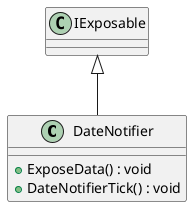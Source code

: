 @startuml
class DateNotifier {
    + ExposeData() : void
    + DateNotifierTick() : void
}
IExposable <|-- DateNotifier
@enduml
